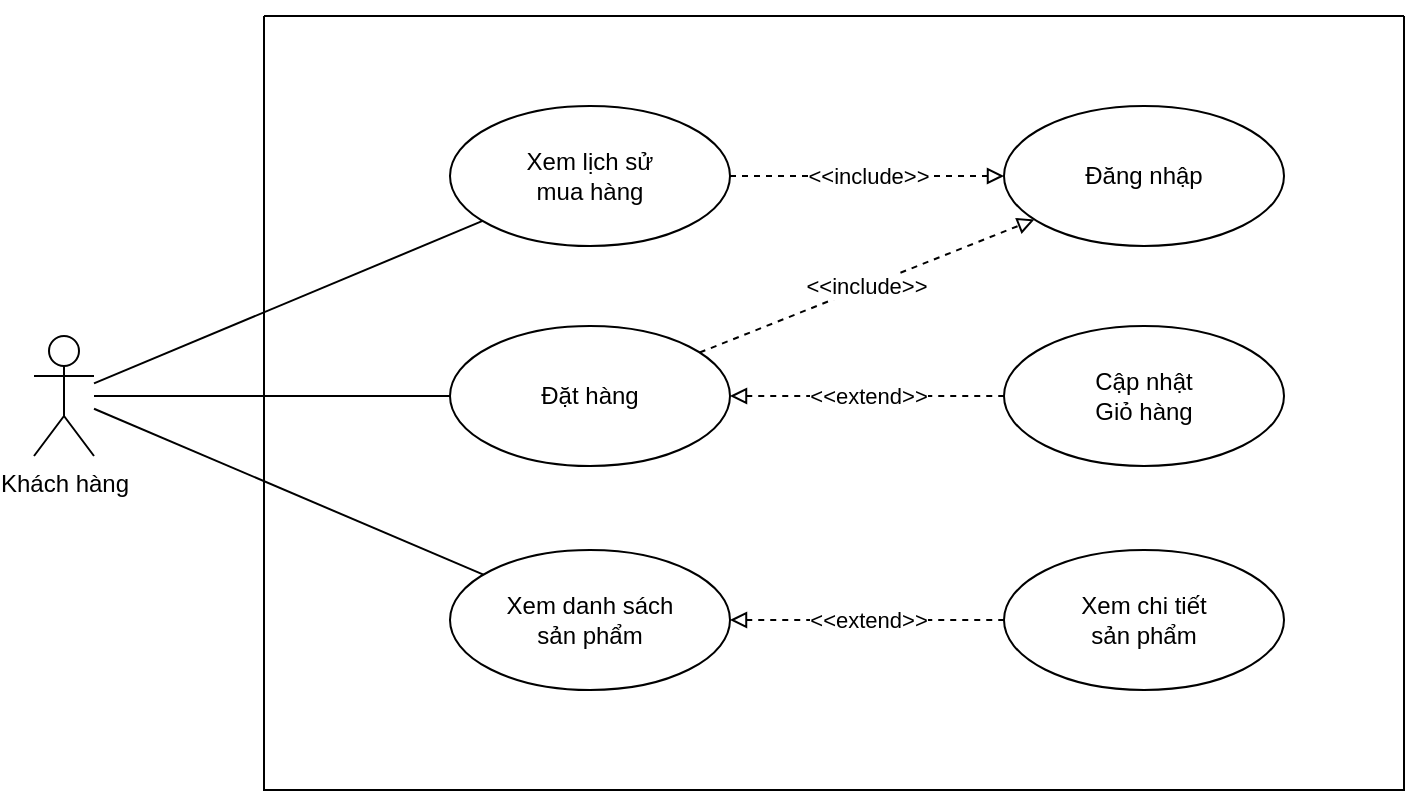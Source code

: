 <mxfile version="16.5.1" type="device" pages="5"><diagram id="eaRcA5cD4J3pZK5ogcdu" name="Page-1"><mxGraphModel dx="1102" dy="2005" grid="1" gridSize="10" guides="1" tooltips="1" connect="1" arrows="1" fold="1" page="1" pageScale="1" pageWidth="850" pageHeight="1100" math="0" shadow="0"><root><mxCell id="0"/><mxCell id="1" parent="0"/><mxCell id="HprN2mrw6eKEptRfYI8U-20" style="edgeStyle=none;rounded=0;orthogonalLoop=1;jettySize=auto;html=1;startArrow=none;startFill=0;endArrow=none;endFill=0;" parent="1" source="1wCWkCasWox4JVjCag2D-1" target="HprN2mrw6eKEptRfYI8U-19" edge="1"><mxGeometry relative="1" as="geometry"/></mxCell><mxCell id="1wCWkCasWox4JVjCag2D-1" value="Khách hàng" style="shape=umlActor;verticalLabelPosition=bottom;verticalAlign=top;html=1;outlineConnect=0;" parent="1" vertex="1"><mxGeometry x="95" y="-637" width="30" height="60" as="geometry"/></mxCell><mxCell id="1wCWkCasWox4JVjCag2D-2" value="" style="swimlane;startSize=0;" parent="1" vertex="1"><mxGeometry x="210" y="-797" width="570" height="387" as="geometry"/></mxCell><mxCell id="1wCWkCasWox4JVjCag2D-5" value="Đăng nhập" style="ellipse;whiteSpace=wrap;html=1;" parent="1wCWkCasWox4JVjCag2D-2" vertex="1"><mxGeometry x="370" y="45" width="140" height="70" as="geometry"/></mxCell><mxCell id="HprN2mrw6eKEptRfYI8U-9" value="&amp;lt;&amp;lt;include&amp;gt;&amp;gt;" style="edgeStyle=none;rounded=0;orthogonalLoop=1;jettySize=auto;html=1;startArrow=none;startFill=0;endArrow=block;endFill=0;dashed=1;" parent="1wCWkCasWox4JVjCag2D-2" source="HprN2mrw6eKEptRfYI8U-2" target="1wCWkCasWox4JVjCag2D-5" edge="1"><mxGeometry relative="1" as="geometry"/></mxCell><mxCell id="HprN2mrw6eKEptRfYI8U-2" value="Đặt hàng" style="ellipse;whiteSpace=wrap;html=1;" parent="1wCWkCasWox4JVjCag2D-2" vertex="1"><mxGeometry x="93" y="155" width="140" height="70" as="geometry"/></mxCell><mxCell id="HprN2mrw6eKEptRfYI8U-25" value="&amp;lt;&amp;lt;extend&amp;gt;&amp;gt;" style="edgeStyle=none;rounded=0;orthogonalLoop=1;jettySize=auto;html=1;startArrow=block;startFill=0;endArrow=none;endFill=0;dashed=1;" parent="1wCWkCasWox4JVjCag2D-2" source="HprN2mrw6eKEptRfYI8U-2" target="HprN2mrw6eKEptRfYI8U-24" edge="1"><mxGeometry relative="1" as="geometry"/></mxCell><mxCell id="HprN2mrw6eKEptRfYI8U-19" value="Xem lịch sử&lt;br&gt;mua hàng" style="ellipse;whiteSpace=wrap;html=1;" parent="1wCWkCasWox4JVjCag2D-2" vertex="1"><mxGeometry x="93" y="45" width="140" height="70" as="geometry"/></mxCell><mxCell id="HprN2mrw6eKEptRfYI8U-22" value="&amp;lt;&amp;lt;include&amp;gt;&amp;gt;" style="edgeStyle=none;rounded=0;orthogonalLoop=1;jettySize=auto;html=1;startArrow=none;startFill=0;endArrow=block;endFill=0;dashed=1;" parent="1wCWkCasWox4JVjCag2D-2" source="HprN2mrw6eKEptRfYI8U-19" target="1wCWkCasWox4JVjCag2D-5" edge="1"><mxGeometry relative="1" as="geometry"><mxPoint x="253" y="100" as="sourcePoint"/><mxPoint x="363" y="100" as="targetPoint"/></mxGeometry></mxCell><mxCell id="HprN2mrw6eKEptRfYI8U-24" value="Cập nhật&lt;br&gt;Giỏ hàng" style="ellipse;whiteSpace=wrap;html=1;" parent="1wCWkCasWox4JVjCag2D-2" vertex="1"><mxGeometry x="370" y="155" width="140" height="70" as="geometry"/></mxCell><mxCell id="TzlzjTX2eI_x0Z5sdxeO-1" value="Xem danh sách &lt;br&gt;sản phẩm" style="ellipse;whiteSpace=wrap;html=1;" parent="1wCWkCasWox4JVjCag2D-2" vertex="1"><mxGeometry x="93" y="267" width="140" height="70" as="geometry"/></mxCell><mxCell id="t99Qfa3gzOTQV8IrhHuV-1" value="Xem chi tiết&lt;br&gt;sản phẩm" style="ellipse;whiteSpace=wrap;html=1;" parent="1wCWkCasWox4JVjCag2D-2" vertex="1"><mxGeometry x="370" y="267" width="140" height="70" as="geometry"/></mxCell><mxCell id="t99Qfa3gzOTQV8IrhHuV-2" value="&amp;lt;&amp;lt;extend&amp;gt;&amp;gt;" style="edgeStyle=none;rounded=0;orthogonalLoop=1;jettySize=auto;html=1;startArrow=block;startFill=0;endArrow=none;endFill=0;dashed=1;" parent="1wCWkCasWox4JVjCag2D-2" source="TzlzjTX2eI_x0Z5sdxeO-1" target="t99Qfa3gzOTQV8IrhHuV-1" edge="1"><mxGeometry relative="1" as="geometry"><mxPoint x="243" y="300" as="sourcePoint"/><mxPoint x="370" y="300" as="targetPoint"/></mxGeometry></mxCell><mxCell id="1wCWkCasWox4JVjCag2D-20" style="edgeStyle=none;rounded=0;orthogonalLoop=1;jettySize=auto;html=1;exitX=0.5;exitY=0;exitDx=0;exitDy=0;dashed=1;strokeColor=default;" parent="1" source="1wCWkCasWox4JVjCag2D-2" target="1wCWkCasWox4JVjCag2D-2" edge="1"><mxGeometry relative="1" as="geometry"/></mxCell><mxCell id="HprN2mrw6eKEptRfYI8U-4" style="rounded=0;orthogonalLoop=1;jettySize=auto;html=1;endArrow=none;endFill=0;" parent="1" source="1wCWkCasWox4JVjCag2D-1" target="HprN2mrw6eKEptRfYI8U-2" edge="1"><mxGeometry relative="1" as="geometry"><mxPoint x="175" y="-651.758" as="sourcePoint"/><mxPoint x="334.098" y="-813.595" as="targetPoint"/></mxGeometry></mxCell><mxCell id="TzlzjTX2eI_x0Z5sdxeO-3" style="edgeStyle=none;rounded=0;orthogonalLoop=1;jettySize=auto;html=1;startArrow=none;startFill=0;endArrow=none;endFill=0;" parent="1" source="1wCWkCasWox4JVjCag2D-1" target="TzlzjTX2eI_x0Z5sdxeO-1" edge="1"><mxGeometry relative="1" as="geometry"><mxPoint x="135" y="-590.729" as="sourcePoint"/><mxPoint x="329.35" y="-509.482" as="targetPoint"/></mxGeometry></mxCell></root></mxGraphModel></diagram><diagram id="T8ncrNv4kzBCjUsD0PIq" name="Page-2"><mxGraphModel dx="1102" dy="2005" grid="1" gridSize="10" guides="1" tooltips="1" connect="1" arrows="1" fold="1" page="1" pageScale="1" pageWidth="850" pageHeight="1100" math="0" shadow="0"><root><mxCell id="21GOk1FlonDgdjpZFhG5-0"/><mxCell id="21GOk1FlonDgdjpZFhG5-1" parent="21GOk1FlonDgdjpZFhG5-0"/><mxCell id="21GOk1FlonDgdjpZFhG5-3" style="edgeStyle=none;rounded=0;orthogonalLoop=1;jettySize=auto;html=1;startArrow=none;startFill=0;endArrow=none;endFill=0;" parent="21GOk1FlonDgdjpZFhG5-1" source="21GOk1FlonDgdjpZFhG5-4" target="21GOk1FlonDgdjpZFhG5-9" edge="1"><mxGeometry relative="1" as="geometry"/></mxCell><mxCell id="21GOk1FlonDgdjpZFhG5-4" value="Khách hàng" style="shape=umlActor;verticalLabelPosition=bottom;verticalAlign=top;html=1;outlineConnect=0;" parent="21GOk1FlonDgdjpZFhG5-1" vertex="1"><mxGeometry x="95" y="-637" width="30" height="60" as="geometry"/></mxCell><mxCell id="21GOk1FlonDgdjpZFhG5-5" value="Đăng nhập" style="ellipse;whiteSpace=wrap;html=1;" parent="21GOk1FlonDgdjpZFhG5-1" vertex="1"><mxGeometry x="590" y="-642" width="140" height="70" as="geometry"/></mxCell><mxCell id="21GOk1FlonDgdjpZFhG5-9" value="Xem lịch sử&lt;br&gt;mua hàng" style="ellipse;whiteSpace=wrap;html=1;" parent="21GOk1FlonDgdjpZFhG5-1" vertex="1"><mxGeometry x="290" y="-642" width="140" height="70" as="geometry"/></mxCell><mxCell id="21GOk1FlonDgdjpZFhG5-10" value="&amp;lt;&amp;lt;include&amp;gt;&amp;gt;" style="edgeStyle=none;rounded=0;orthogonalLoop=1;jettySize=auto;html=1;startArrow=none;startFill=0;endArrow=block;endFill=0;dashed=1;" parent="21GOk1FlonDgdjpZFhG5-1" source="21GOk1FlonDgdjpZFhG5-9" target="21GOk1FlonDgdjpZFhG5-5" edge="1"><mxGeometry relative="1" as="geometry"><mxPoint x="253" y="100" as="sourcePoint"/><mxPoint x="363" y="100" as="targetPoint"/></mxGeometry></mxCell></root></mxGraphModel></diagram><diagram id="lv2UXDUmKYkGFkNKlTx9" name="Page-3"><mxGraphModel dx="1102" dy="2005" grid="1" gridSize="10" guides="1" tooltips="1" connect="1" arrows="1" fold="1" page="1" pageScale="1" pageWidth="850" pageHeight="1100" math="0" shadow="0"><root><mxCell id="zzRr0-rvtvQ_h5o81r_U-0"/><mxCell id="zzRr0-rvtvQ_h5o81r_U-1" parent="zzRr0-rvtvQ_h5o81r_U-0"/><mxCell id="zzRr0-rvtvQ_h5o81r_U-2" value="Khách hàng" style="shape=umlActor;verticalLabelPosition=bottom;verticalAlign=top;html=1;outlineConnect=0;" parent="zzRr0-rvtvQ_h5o81r_U-1" vertex="1"><mxGeometry x="95" y="-637" width="30" height="60" as="geometry"/></mxCell><mxCell id="zzRr0-rvtvQ_h5o81r_U-3" value="Đăng nhập" style="ellipse;whiteSpace=wrap;html=1;" parent="zzRr0-rvtvQ_h5o81r_U-1" vertex="1"><mxGeometry x="590" y="-642" width="140" height="70" as="geometry"/></mxCell><mxCell id="zzRr0-rvtvQ_h5o81r_U-4" value="&amp;lt;&amp;lt;include&amp;gt;&amp;gt;" style="edgeStyle=none;rounded=0;orthogonalLoop=1;jettySize=auto;html=1;startArrow=none;startFill=0;endArrow=block;endFill=0;dashed=1;" parent="zzRr0-rvtvQ_h5o81r_U-1" source="zzRr0-rvtvQ_h5o81r_U-5" target="zzRr0-rvtvQ_h5o81r_U-3" edge="1"><mxGeometry relative="1" as="geometry"/></mxCell><mxCell id="zzRr0-rvtvQ_h5o81r_U-5" value="Đặt hàng" style="ellipse;whiteSpace=wrap;html=1;" parent="zzRr0-rvtvQ_h5o81r_U-1" vertex="1"><mxGeometry x="303" y="-642" width="140" height="70" as="geometry"/></mxCell><mxCell id="zzRr0-rvtvQ_h5o81r_U-6" style="rounded=0;orthogonalLoop=1;jettySize=auto;html=1;endArrow=none;endFill=0;" parent="zzRr0-rvtvQ_h5o81r_U-1" source="zzRr0-rvtvQ_h5o81r_U-2" target="zzRr0-rvtvQ_h5o81r_U-5" edge="1"><mxGeometry relative="1" as="geometry"><mxPoint x="175" y="-651.758" as="sourcePoint"/><mxPoint x="334.098" y="-813.595" as="targetPoint"/></mxGeometry></mxCell></root></mxGraphModel></diagram><diagram id="9Zc9dN9PfB43HvOWavQF" name="Page-5"><mxGraphModel dx="1102" dy="2005" grid="1" gridSize="10" guides="1" tooltips="1" connect="1" arrows="1" fold="1" page="1" pageScale="1" pageWidth="850" pageHeight="1100" math="0" shadow="0"><root><mxCell id="1LYG4PxJJd1Jtjt-Sh8n-0"/><mxCell id="1LYG4PxJJd1Jtjt-Sh8n-1" parent="1LYG4PxJJd1Jtjt-Sh8n-0"/><mxCell id="1LYG4PxJJd1Jtjt-Sh8n-2" style="edgeStyle=none;rounded=0;orthogonalLoop=1;jettySize=auto;html=1;startArrow=none;startFill=0;endArrow=none;endFill=0;" parent="1LYG4PxJJd1Jtjt-Sh8n-1" source="1LYG4PxJJd1Jtjt-Sh8n-4" target="1LYG4PxJJd1Jtjt-Sh8n-10" edge="1"><mxGeometry relative="1" as="geometry"/></mxCell><mxCell id="1LYG4PxJJd1Jtjt-Sh8n-4" value="Khách hàng" style="shape=umlActor;verticalLabelPosition=bottom;verticalAlign=top;html=1;outlineConnect=0;" parent="1LYG4PxJJd1Jtjt-Sh8n-1" vertex="1"><mxGeometry x="95" y="-637" width="30" height="60" as="geometry"/></mxCell><mxCell id="1LYG4PxJJd1Jtjt-Sh8n-9" value="&amp;lt;&amp;lt;extend&amp;gt;&amp;gt;" style="edgeStyle=none;rounded=0;orthogonalLoop=1;jettySize=auto;html=1;startArrow=block;startFill=0;endArrow=none;endFill=0;dashed=1;" parent="1LYG4PxJJd1Jtjt-Sh8n-1" source="1LYG4PxJJd1Jtjt-Sh8n-10" target="1LYG4PxJJd1Jtjt-Sh8n-12" edge="1"><mxGeometry relative="1" as="geometry"/></mxCell><mxCell id="1LYG4PxJJd1Jtjt-Sh8n-10" value="Đặt hàng" style="ellipse;whiteSpace=wrap;html=1;" parent="1LYG4PxJJd1Jtjt-Sh8n-1" vertex="1"><mxGeometry x="270" y="-642" width="140" height="70" as="geometry"/></mxCell><mxCell id="1LYG4PxJJd1Jtjt-Sh8n-12" value="Cập nhật&lt;br&gt;Giỏ hàng" style="ellipse;whiteSpace=wrap;html=1;" parent="1LYG4PxJJd1Jtjt-Sh8n-1" vertex="1"><mxGeometry x="537" y="-642" width="140" height="70" as="geometry"/></mxCell></root></mxGraphModel></diagram><diagram id="L_5j0Vw9NJVaBqkaAGbF" name="Page-6"><mxGraphModel dx="1102" dy="2005" grid="1" gridSize="10" guides="1" tooltips="1" connect="1" arrows="1" fold="1" page="1" pageScale="1" pageWidth="850" pageHeight="1100" math="0" shadow="0"><root><mxCell id="d-6hFYZhG66EXq-tDRtX-0"/><mxCell id="d-6hFYZhG66EXq-tDRtX-1" parent="d-6hFYZhG66EXq-tDRtX-0"/><mxCell id="d-6hFYZhG66EXq-tDRtX-3" value="Khách hàng" style="shape=umlActor;verticalLabelPosition=bottom;verticalAlign=top;html=1;outlineConnect=0;" parent="d-6hFYZhG66EXq-tDRtX-1" vertex="1"><mxGeometry x="180" y="-580" width="30" height="60" as="geometry"/></mxCell><mxCell id="d-6hFYZhG66EXq-tDRtX-11" value="Xem danh sách &lt;br&gt;sản phẩm" style="ellipse;whiteSpace=wrap;html=1;" parent="d-6hFYZhG66EXq-tDRtX-1" vertex="1"><mxGeometry x="345" y="-585" width="140" height="70" as="geometry"/></mxCell><mxCell id="d-6hFYZhG66EXq-tDRtX-12" value="Xem chi tiết&lt;br&gt;sản phẩm" style="ellipse;whiteSpace=wrap;html=1;" parent="d-6hFYZhG66EXq-tDRtX-1" vertex="1"><mxGeometry x="602" y="-585" width="140" height="70" as="geometry"/></mxCell><mxCell id="d-6hFYZhG66EXq-tDRtX-13" value="&amp;lt;&amp;lt;extend&amp;gt;&amp;gt;" style="edgeStyle=none;rounded=0;orthogonalLoop=1;jettySize=auto;html=1;startArrow=block;startFill=0;endArrow=none;endFill=0;dashed=1;" parent="d-6hFYZhG66EXq-tDRtX-1" source="d-6hFYZhG66EXq-tDRtX-11" target="d-6hFYZhG66EXq-tDRtX-12" edge="1"><mxGeometry relative="1" as="geometry"><mxPoint x="285" y="157" as="sourcePoint"/><mxPoint x="412" y="157" as="targetPoint"/></mxGeometry></mxCell><mxCell id="d-6hFYZhG66EXq-tDRtX-15" style="edgeStyle=none;rounded=0;orthogonalLoop=1;jettySize=auto;html=1;startArrow=none;startFill=0;endArrow=none;endFill=0;" parent="d-6hFYZhG66EXq-tDRtX-1" source="d-6hFYZhG66EXq-tDRtX-3" target="d-6hFYZhG66EXq-tDRtX-11" edge="1"><mxGeometry relative="1" as="geometry"><mxPoint x="220" y="-533.729" as="sourcePoint"/><mxPoint x="414.35" y="-452.482" as="targetPoint"/></mxGeometry></mxCell></root></mxGraphModel></diagram></mxfile>